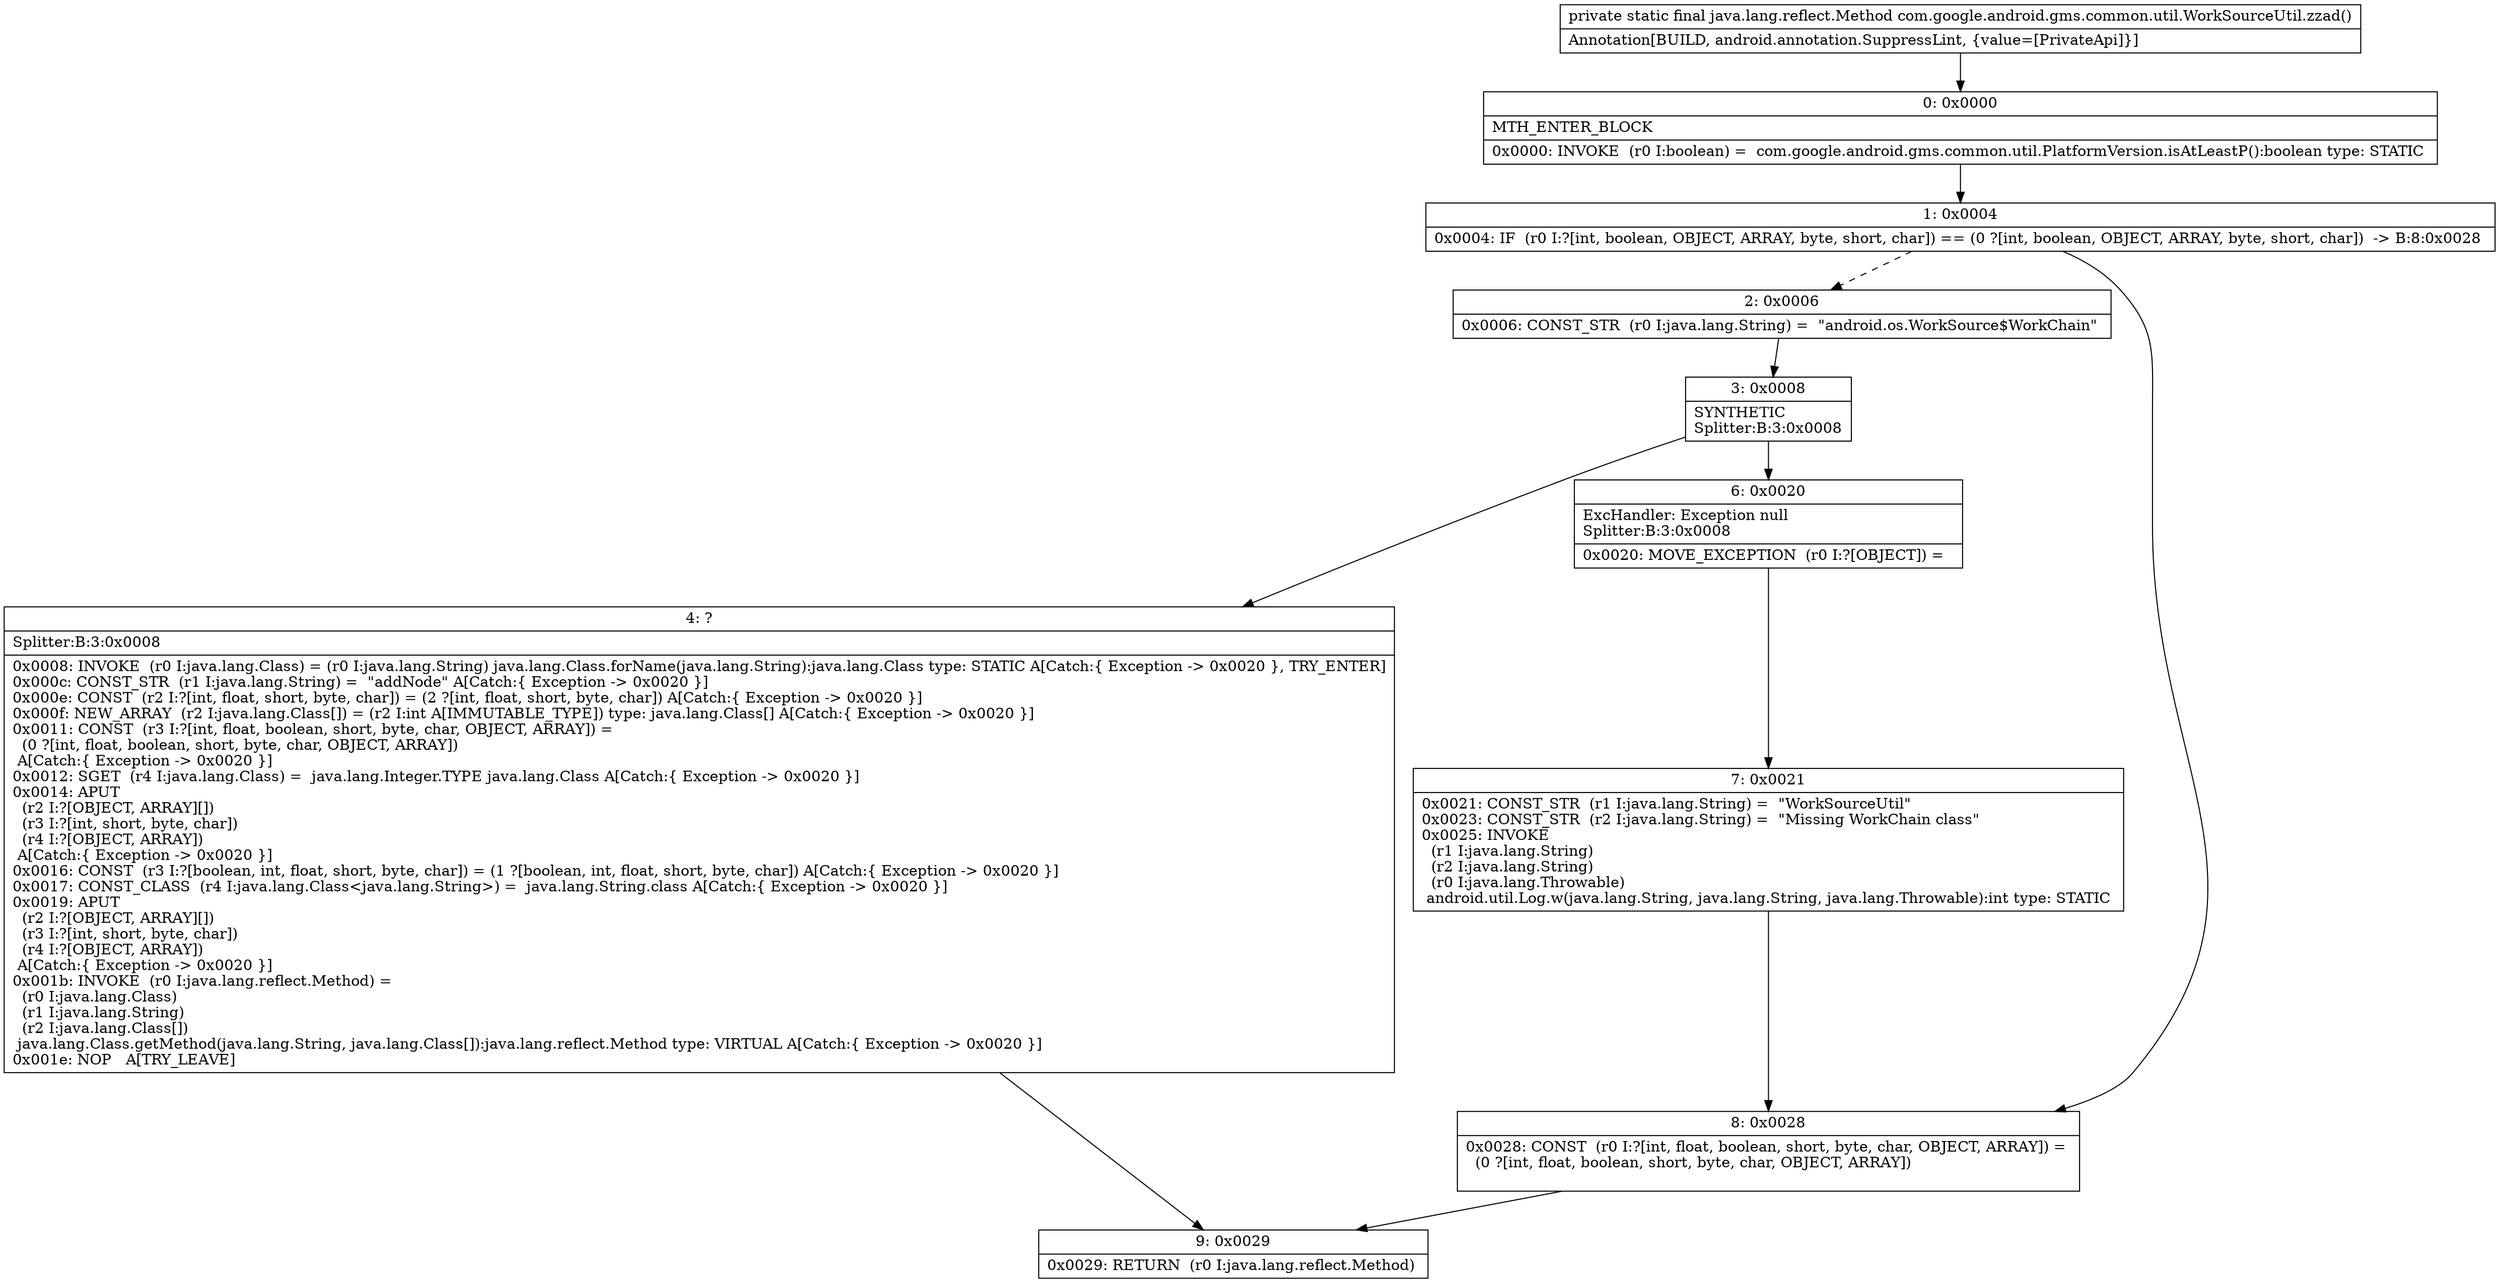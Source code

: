 digraph "CFG forcom.google.android.gms.common.util.WorkSourceUtil.zzad()Ljava\/lang\/reflect\/Method;" {
Node_0 [shape=record,label="{0\:\ 0x0000|MTH_ENTER_BLOCK\l|0x0000: INVOKE  (r0 I:boolean) =  com.google.android.gms.common.util.PlatformVersion.isAtLeastP():boolean type: STATIC \l}"];
Node_1 [shape=record,label="{1\:\ 0x0004|0x0004: IF  (r0 I:?[int, boolean, OBJECT, ARRAY, byte, short, char]) == (0 ?[int, boolean, OBJECT, ARRAY, byte, short, char])  \-\> B:8:0x0028 \l}"];
Node_2 [shape=record,label="{2\:\ 0x0006|0x0006: CONST_STR  (r0 I:java.lang.String) =  \"android.os.WorkSource$WorkChain\" \l}"];
Node_3 [shape=record,label="{3\:\ 0x0008|SYNTHETIC\lSplitter:B:3:0x0008\l}"];
Node_4 [shape=record,label="{4\:\ ?|Splitter:B:3:0x0008\l|0x0008: INVOKE  (r0 I:java.lang.Class) = (r0 I:java.lang.String) java.lang.Class.forName(java.lang.String):java.lang.Class type: STATIC A[Catch:\{ Exception \-\> 0x0020 \}, TRY_ENTER]\l0x000c: CONST_STR  (r1 I:java.lang.String) =  \"addNode\" A[Catch:\{ Exception \-\> 0x0020 \}]\l0x000e: CONST  (r2 I:?[int, float, short, byte, char]) = (2 ?[int, float, short, byte, char]) A[Catch:\{ Exception \-\> 0x0020 \}]\l0x000f: NEW_ARRAY  (r2 I:java.lang.Class[]) = (r2 I:int A[IMMUTABLE_TYPE]) type: java.lang.Class[] A[Catch:\{ Exception \-\> 0x0020 \}]\l0x0011: CONST  (r3 I:?[int, float, boolean, short, byte, char, OBJECT, ARRAY]) = \l  (0 ?[int, float, boolean, short, byte, char, OBJECT, ARRAY])\l A[Catch:\{ Exception \-\> 0x0020 \}]\l0x0012: SGET  (r4 I:java.lang.Class) =  java.lang.Integer.TYPE java.lang.Class A[Catch:\{ Exception \-\> 0x0020 \}]\l0x0014: APUT  \l  (r2 I:?[OBJECT, ARRAY][])\l  (r3 I:?[int, short, byte, char])\l  (r4 I:?[OBJECT, ARRAY])\l A[Catch:\{ Exception \-\> 0x0020 \}]\l0x0016: CONST  (r3 I:?[boolean, int, float, short, byte, char]) = (1 ?[boolean, int, float, short, byte, char]) A[Catch:\{ Exception \-\> 0x0020 \}]\l0x0017: CONST_CLASS  (r4 I:java.lang.Class\<java.lang.String\>) =  java.lang.String.class A[Catch:\{ Exception \-\> 0x0020 \}]\l0x0019: APUT  \l  (r2 I:?[OBJECT, ARRAY][])\l  (r3 I:?[int, short, byte, char])\l  (r4 I:?[OBJECT, ARRAY])\l A[Catch:\{ Exception \-\> 0x0020 \}]\l0x001b: INVOKE  (r0 I:java.lang.reflect.Method) = \l  (r0 I:java.lang.Class)\l  (r1 I:java.lang.String)\l  (r2 I:java.lang.Class[])\l java.lang.Class.getMethod(java.lang.String, java.lang.Class[]):java.lang.reflect.Method type: VIRTUAL A[Catch:\{ Exception \-\> 0x0020 \}]\l0x001e: NOP   A[TRY_LEAVE]\l}"];
Node_6 [shape=record,label="{6\:\ 0x0020|ExcHandler: Exception null\lSplitter:B:3:0x0008\l|0x0020: MOVE_EXCEPTION  (r0 I:?[OBJECT]) =  \l}"];
Node_7 [shape=record,label="{7\:\ 0x0021|0x0021: CONST_STR  (r1 I:java.lang.String) =  \"WorkSourceUtil\" \l0x0023: CONST_STR  (r2 I:java.lang.String) =  \"Missing WorkChain class\" \l0x0025: INVOKE  \l  (r1 I:java.lang.String)\l  (r2 I:java.lang.String)\l  (r0 I:java.lang.Throwable)\l android.util.Log.w(java.lang.String, java.lang.String, java.lang.Throwable):int type: STATIC \l}"];
Node_8 [shape=record,label="{8\:\ 0x0028|0x0028: CONST  (r0 I:?[int, float, boolean, short, byte, char, OBJECT, ARRAY]) = \l  (0 ?[int, float, boolean, short, byte, char, OBJECT, ARRAY])\l \l}"];
Node_9 [shape=record,label="{9\:\ 0x0029|0x0029: RETURN  (r0 I:java.lang.reflect.Method) \l}"];
MethodNode[shape=record,label="{private static final java.lang.reflect.Method com.google.android.gms.common.util.WorkSourceUtil.zzad()  | Annotation[BUILD, android.annotation.SuppressLint, \{value=[PrivateApi]\}]\l}"];
MethodNode -> Node_0;
Node_0 -> Node_1;
Node_1 -> Node_2[style=dashed];
Node_1 -> Node_8;
Node_2 -> Node_3;
Node_3 -> Node_4;
Node_3 -> Node_6;
Node_4 -> Node_9;
Node_6 -> Node_7;
Node_7 -> Node_8;
Node_8 -> Node_9;
}

